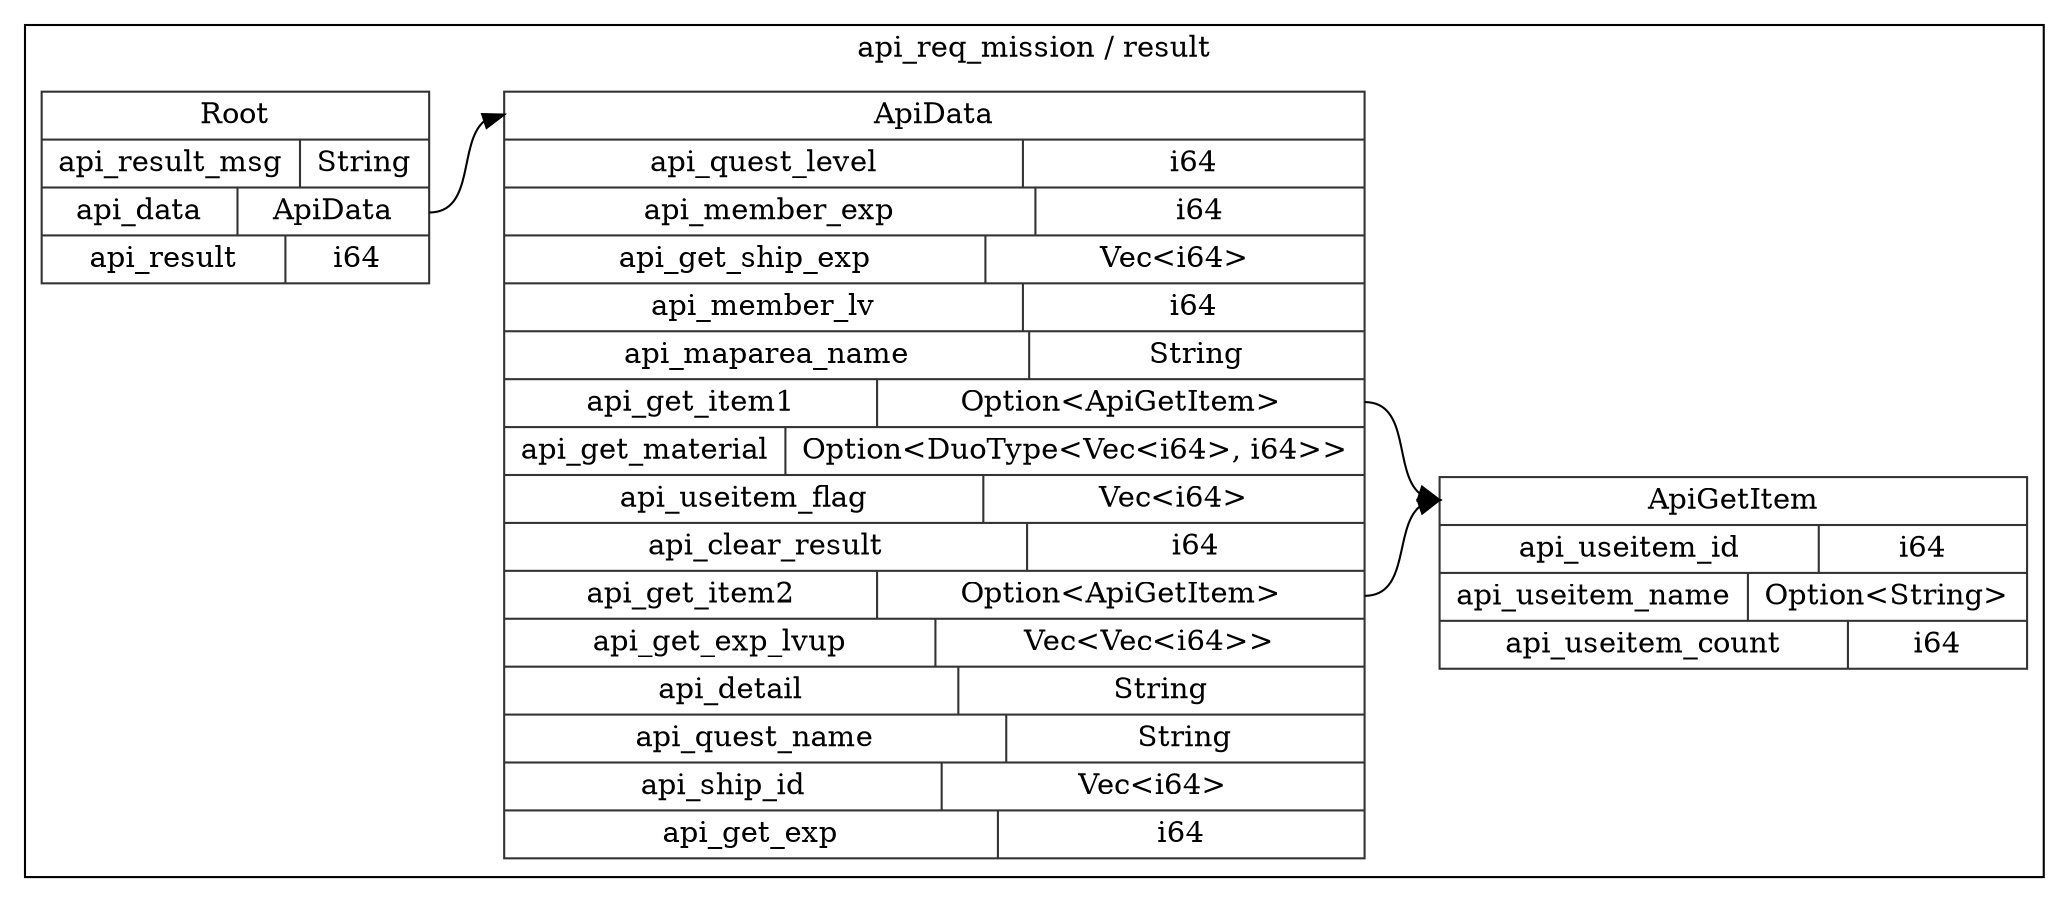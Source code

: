 digraph {
  rankdir=LR;
  subgraph cluster_0 {
    label="api_req_mission / result";
    node [style="filled", color=white, style="solid", color=gray20];
    api_req_mission__result__ApiData [label="<ApiData> ApiData  | { api_quest_level | <api_quest_level> i64 } | { api_member_exp | <api_member_exp> i64 } | { api_get_ship_exp | <api_get_ship_exp> Vec\<i64\> } | { api_member_lv | <api_member_lv> i64 } | { api_maparea_name | <api_maparea_name> String } | { api_get_item1 | <api_get_item1> Option\<ApiGetItem\> } | { api_get_material | <api_get_material> Option\<DuoType\<Vec\<i64\>, i64\>\> } | { api_useitem_flag | <api_useitem_flag> Vec\<i64\> } | { api_clear_result | <api_clear_result> i64 } | { api_get_item2 | <api_get_item2> Option\<ApiGetItem\> } | { api_get_exp_lvup | <api_get_exp_lvup> Vec\<Vec\<i64\>\> } | { api_detail | <api_detail> String } | { api_quest_name | <api_quest_name> String } | { api_ship_id | <api_ship_id> Vec\<i64\> } | { api_get_exp | <api_get_exp> i64 }", shape=record];
    api_req_mission__result__ApiGetItem;
    api_req_mission__result__ApiData:api_get_item1:e -> api_req_mission__result__ApiGetItem:ApiGetItem:w;
    api_req_mission__result__ApiGetItem;
    api_req_mission__result__ApiData:api_get_item2:e -> api_req_mission__result__ApiGetItem:ApiGetItem:w;
    api_req_mission__result__ApiGetItem [label="<ApiGetItem> ApiGetItem  | { api_useitem_id | <api_useitem_id> i64 } | { api_useitem_name | <api_useitem_name> Option\<String\> } | { api_useitem_count | <api_useitem_count> i64 }", shape=record];
    api_req_mission__result__Root [label="<Root> Root  | { api_result_msg | <api_result_msg> String } | { api_data | <api_data> ApiData } | { api_result | <api_result> i64 }", shape=record];
    api_req_mission__result__Root:api_data:e -> api_req_mission__result__ApiData:ApiData:w;
  }
}
